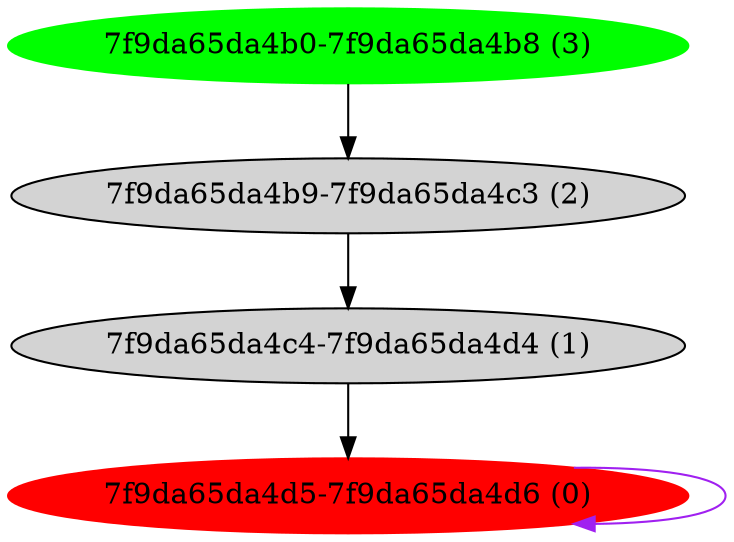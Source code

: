 digraph G {
   bb_7f9da65da4d5 [label="7f9da65da4d5-7f9da65da4d6 (0)", color="red" style=filled];
   bb_7f9da65da4c4 [label="7f9da65da4c4-7f9da65da4d4 (1)" style=filled];
   bb_7f9da65da4b9 [label="7f9da65da4b9-7f9da65da4c3 (2)" style=filled];
   bb_7f9da65da4b0 [label="7f9da65da4b0-7f9da65da4b8 (3)", color="green" style=filled];
   bb_7f9da65da4b0 -> bb_7f9da65da4b9;
   bb_7f9da65da4b9 -> bb_7f9da65da4c4;
   bb_7f9da65da4c4 -> bb_7f9da65da4d5;
   bb_7f9da65da4d5 -> bb_7f9da65da4d5 [color=purple];
}